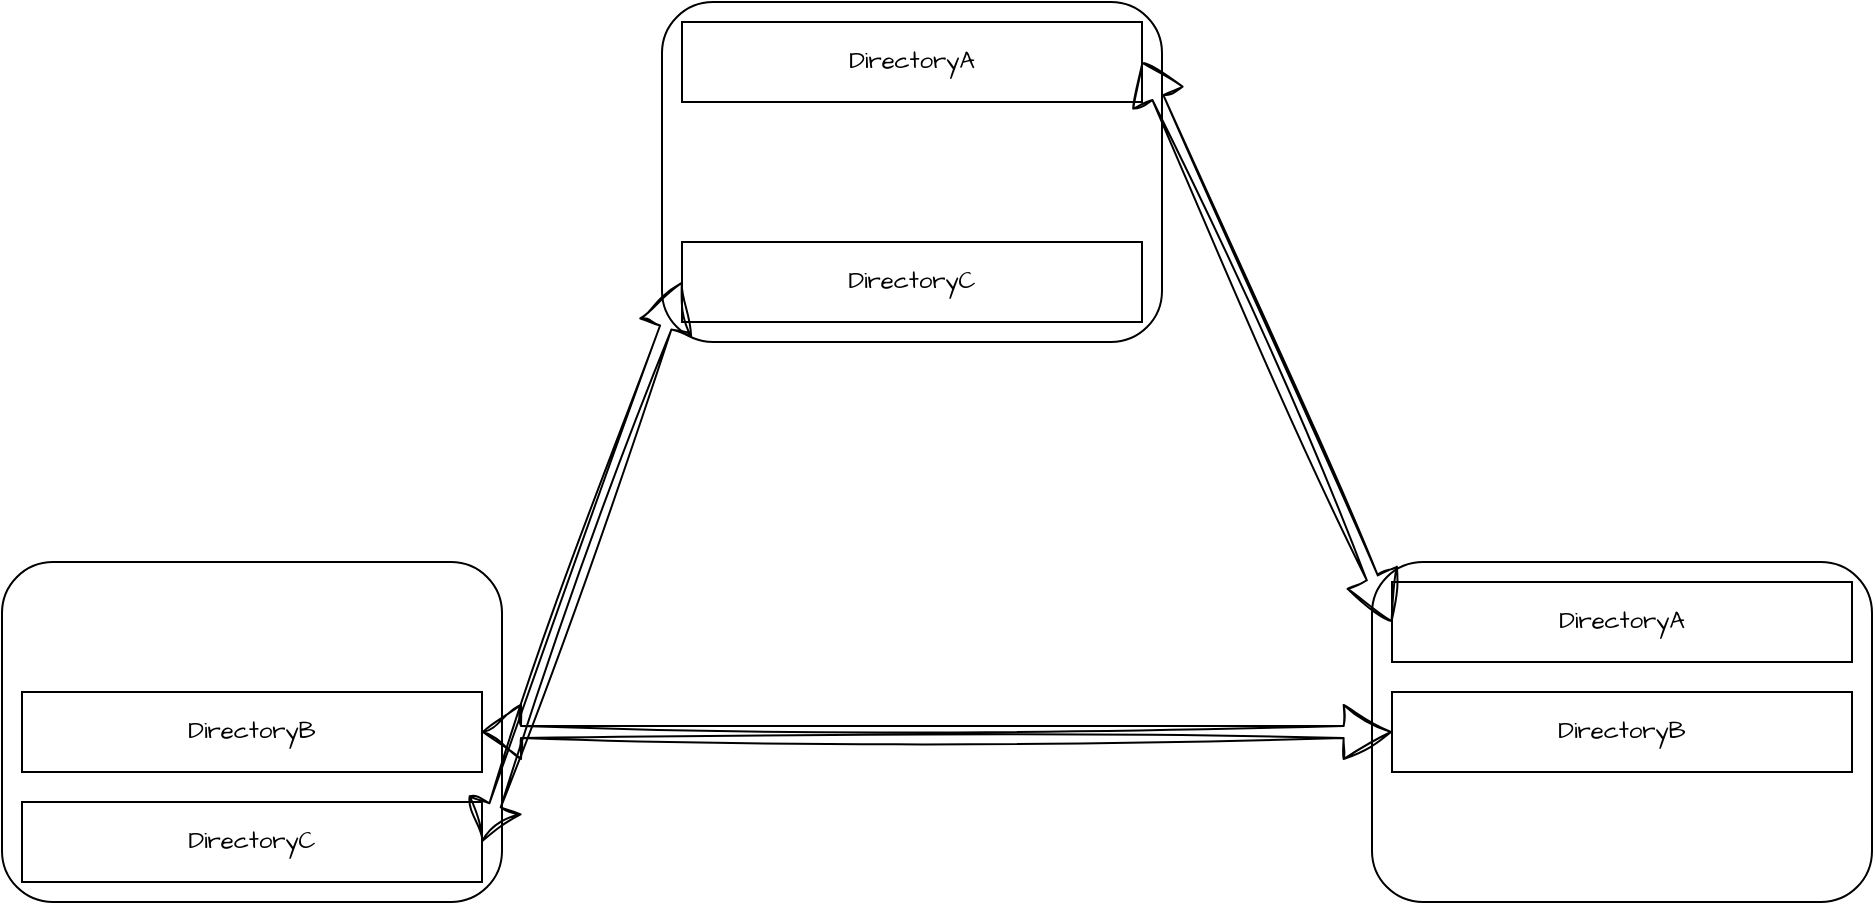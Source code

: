 <mxfile version="25.0.3">
  <diagram name="第 1 页" id="W1NaZzGZs_vzOwhi8Zwm">
    <mxGraphModel dx="1001" dy="620" grid="1" gridSize="10" guides="1" tooltips="1" connect="1" arrows="1" fold="1" page="1" pageScale="1" pageWidth="3200" pageHeight="2400" math="0" shadow="0">
      <root>
        <mxCell id="0" />
        <mxCell id="1" parent="0" />
        <mxCell id="Ddw5Nik--lQp2w7nQWTA-5" value="" style="rounded=1;whiteSpace=wrap;html=1;hachureGap=4;fontFamily=Architects Daughter;fontSource=https%3A%2F%2Ffonts.googleapis.com%2Fcss%3Ffamily%3DArchitects%2BDaughter;fillColor=default;" vertex="1" parent="1">
          <mxGeometry x="1120" y="680" width="250" height="170" as="geometry" />
        </mxCell>
        <mxCell id="Ddw5Nik--lQp2w7nQWTA-7" value="DirectoryA" style="rounded=0;whiteSpace=wrap;html=1;hachureGap=4;fontFamily=Architects Daughter;fontSource=https%3A%2F%2Ffonts.googleapis.com%2Fcss%3Ffamily%3DArchitects%2BDaughter;" vertex="1" parent="1">
          <mxGeometry x="1130" y="690" width="230" height="40" as="geometry" />
        </mxCell>
        <mxCell id="Ddw5Nik--lQp2w7nQWTA-9" value="DirectoryC" style="rounded=0;whiteSpace=wrap;html=1;hachureGap=4;fontFamily=Architects Daughter;fontSource=https%3A%2F%2Ffonts.googleapis.com%2Fcss%3Ffamily%3DArchitects%2BDaughter;" vertex="1" parent="1">
          <mxGeometry x="1130" y="800" width="230" height="40" as="geometry" />
        </mxCell>
        <mxCell id="Ddw5Nik--lQp2w7nQWTA-10" value="" style="rounded=1;whiteSpace=wrap;html=1;hachureGap=4;fontFamily=Architects Daughter;fontSource=https%3A%2F%2Ffonts.googleapis.com%2Fcss%3Ffamily%3DArchitects%2BDaughter;fillColor=default;" vertex="1" parent="1">
          <mxGeometry x="790" y="960" width="250" height="170" as="geometry" />
        </mxCell>
        <mxCell id="Ddw5Nik--lQp2w7nQWTA-12" value="DirectoryB" style="rounded=0;whiteSpace=wrap;html=1;hachureGap=4;fontFamily=Architects Daughter;fontSource=https%3A%2F%2Ffonts.googleapis.com%2Fcss%3Ffamily%3DArchitects%2BDaughter;" vertex="1" parent="1">
          <mxGeometry x="800" y="1025" width="230" height="40" as="geometry" />
        </mxCell>
        <mxCell id="Ddw5Nik--lQp2w7nQWTA-13" value="DirectoryC" style="rounded=0;whiteSpace=wrap;html=1;hachureGap=4;fontFamily=Architects Daughter;fontSource=https%3A%2F%2Ffonts.googleapis.com%2Fcss%3Ffamily%3DArchitects%2BDaughter;" vertex="1" parent="1">
          <mxGeometry x="800" y="1080" width="230" height="40" as="geometry" />
        </mxCell>
        <mxCell id="Ddw5Nik--lQp2w7nQWTA-14" value="" style="rounded=1;whiteSpace=wrap;html=1;hachureGap=4;fontFamily=Architects Daughter;fontSource=https%3A%2F%2Ffonts.googleapis.com%2Fcss%3Ffamily%3DArchitects%2BDaughter;fillColor=default;" vertex="1" parent="1">
          <mxGeometry x="1475" y="960" width="250" height="170" as="geometry" />
        </mxCell>
        <mxCell id="Ddw5Nik--lQp2w7nQWTA-15" value="DirectoryA" style="rounded=0;whiteSpace=wrap;html=1;hachureGap=4;fontFamily=Architects Daughter;fontSource=https%3A%2F%2Ffonts.googleapis.com%2Fcss%3Ffamily%3DArchitects%2BDaughter;" vertex="1" parent="1">
          <mxGeometry x="1485" y="970" width="230" height="40" as="geometry" />
        </mxCell>
        <mxCell id="Ddw5Nik--lQp2w7nQWTA-16" value="DirectoryB" style="rounded=0;whiteSpace=wrap;html=1;hachureGap=4;fontFamily=Architects Daughter;fontSource=https%3A%2F%2Ffonts.googleapis.com%2Fcss%3Ffamily%3DArchitects%2BDaughter;" vertex="1" parent="1">
          <mxGeometry x="1485" y="1025" width="230" height="40" as="geometry" />
        </mxCell>
        <mxCell id="Ddw5Nik--lQp2w7nQWTA-18" value="" style="shape=flexArrow;endArrow=classic;startArrow=classic;html=1;rounded=0;sketch=1;hachureGap=4;jiggle=2;curveFitting=1;fontFamily=Architects Daughter;fontSource=https%3A%2F%2Ffonts.googleapis.com%2Fcss%3Ffamily%3DArchitects%2BDaughter;width=6;endSize=7.56;entryX=0;entryY=0.5;entryDx=0;entryDy=0;exitX=1;exitY=0.5;exitDx=0;exitDy=0;" edge="1" parent="1" source="Ddw5Nik--lQp2w7nQWTA-13" target="Ddw5Nik--lQp2w7nQWTA-9">
          <mxGeometry width="100" height="100" relative="1" as="geometry">
            <mxPoint x="1030" y="1102" as="sourcePoint" />
            <mxPoint x="1460" y="1098" as="targetPoint" />
          </mxGeometry>
        </mxCell>
        <mxCell id="Ddw5Nik--lQp2w7nQWTA-19" value="" style="shape=flexArrow;endArrow=classic;startArrow=classic;html=1;rounded=0;sketch=1;hachureGap=4;jiggle=2;curveFitting=1;fontFamily=Architects Daughter;fontSource=https%3A%2F%2Ffonts.googleapis.com%2Fcss%3Ffamily%3DArchitects%2BDaughter;width=6;endSize=7.56;entryX=0;entryY=0.5;entryDx=0;entryDy=0;exitX=1;exitY=0.5;exitDx=0;exitDy=0;" edge="1" parent="1" source="Ddw5Nik--lQp2w7nQWTA-12" target="Ddw5Nik--lQp2w7nQWTA-16">
          <mxGeometry width="100" height="100" relative="1" as="geometry">
            <mxPoint x="1100" y="1120" as="sourcePoint" />
            <mxPoint x="1200" y="840" as="targetPoint" />
          </mxGeometry>
        </mxCell>
        <mxCell id="Ddw5Nik--lQp2w7nQWTA-20" value="" style="shape=flexArrow;endArrow=classic;startArrow=classic;html=1;rounded=0;sketch=1;hachureGap=4;jiggle=2;curveFitting=1;fontFamily=Architects Daughter;fontSource=https%3A%2F%2Ffonts.googleapis.com%2Fcss%3Ffamily%3DArchitects%2BDaughter;width=6;endSize=7.56;exitX=1;exitY=0.5;exitDx=0;exitDy=0;entryX=0;entryY=0.5;entryDx=0;entryDy=0;" edge="1" parent="1" source="Ddw5Nik--lQp2w7nQWTA-7" target="Ddw5Nik--lQp2w7nQWTA-15">
          <mxGeometry width="100" height="100" relative="1" as="geometry">
            <mxPoint x="1210" y="760" as="sourcePoint" />
            <mxPoint x="1665" y="760" as="targetPoint" />
          </mxGeometry>
        </mxCell>
      </root>
    </mxGraphModel>
  </diagram>
</mxfile>

